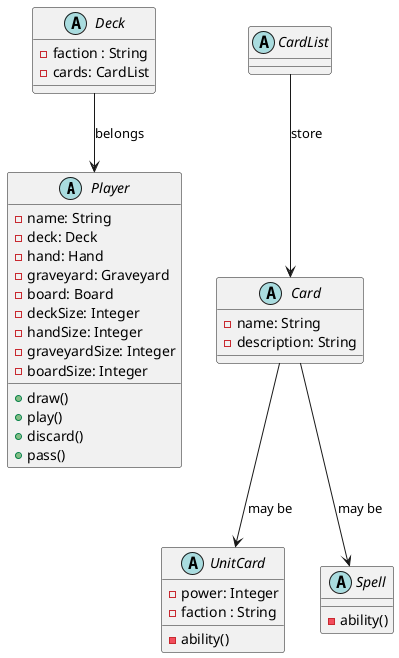 @@startuml

abstract class Player {
    - name: String
    - deck: Deck
    - hand: Hand
    - graveyard: Graveyard
    - board: Board
    - deckSize: Integer
    - handSize: Integer
    - graveyardSize: Integer
    - boardSize: Integer
    + draw()
    + play()
    + discard()
    + pass()
}

abstract class Card {
    - name: String
    - description: String
}

abstract class UnitCard {
    - power: Integer
    - faction : String
    - ability()
}

abstract class Spell{
    - ability()
}

abstract class Deck{
    - faction : String 
    - cards: CardList
}

abstract class CardList{
    
}

Card --> UnitCard : may be
Card --> Spell : may be
CardList --> Card : store
Deck --> Player : belongs

@@enduml
